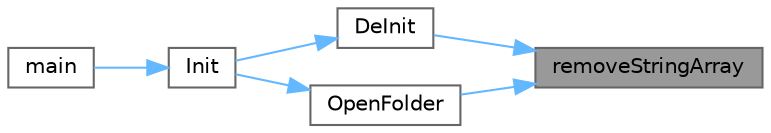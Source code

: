 digraph "removeStringArray"
{
 // LATEX_PDF_SIZE
  bgcolor="transparent";
  edge [fontname=Helvetica,fontsize=10,labelfontname=Helvetica,labelfontsize=10];
  node [fontname=Helvetica,fontsize=10,shape=box,height=0.2,width=0.4];
  rankdir="RL";
  Node1 [id="Node000001",label="removeStringArray",height=0.2,width=0.4,color="gray40", fillcolor="grey60", style="filled", fontcolor="black",tooltip=" "];
  Node1 -> Node2 [id="edge1_Node000001_Node000002",dir="back",color="steelblue1",style="solid",tooltip=" "];
  Node2 [id="Node000002",label="DeInit",height=0.2,width=0.4,color="grey40", fillcolor="white", style="filled",URL="$main_8cpp.html#ae683d1e0dd5b7166d03468c06e04907c",tooltip=" "];
  Node2 -> Node3 [id="edge2_Node000002_Node000003",dir="back",color="steelblue1",style="solid",tooltip=" "];
  Node3 [id="Node000003",label="Init",height=0.2,width=0.4,color="grey40", fillcolor="white", style="filled",URL="$main_8cpp.html#a1e3b6d38df0786ccf7f938d60e386aae",tooltip=" "];
  Node3 -> Node4 [id="edge3_Node000003_Node000004",dir="back",color="steelblue1",style="solid",tooltip=" "];
  Node4 [id="Node000004",label="main",height=0.2,width=0.4,color="grey40", fillcolor="white", style="filled",URL="$main_8cpp.html#ae66f6b31b5ad750f1fe042a706a4e3d4",tooltip=" "];
  Node1 -> Node5 [id="edge4_Node000001_Node000005",dir="back",color="steelblue1",style="solid",tooltip=" "];
  Node5 [id="Node000005",label="OpenFolder",height=0.2,width=0.4,color="grey40", fillcolor="white", style="filled",URL="$main_8cpp.html#a7f2950d96e464308233d783b9de888ca",tooltip=" "];
  Node5 -> Node3 [id="edge5_Node000005_Node000003",dir="back",color="steelblue1",style="solid",tooltip=" "];
}
